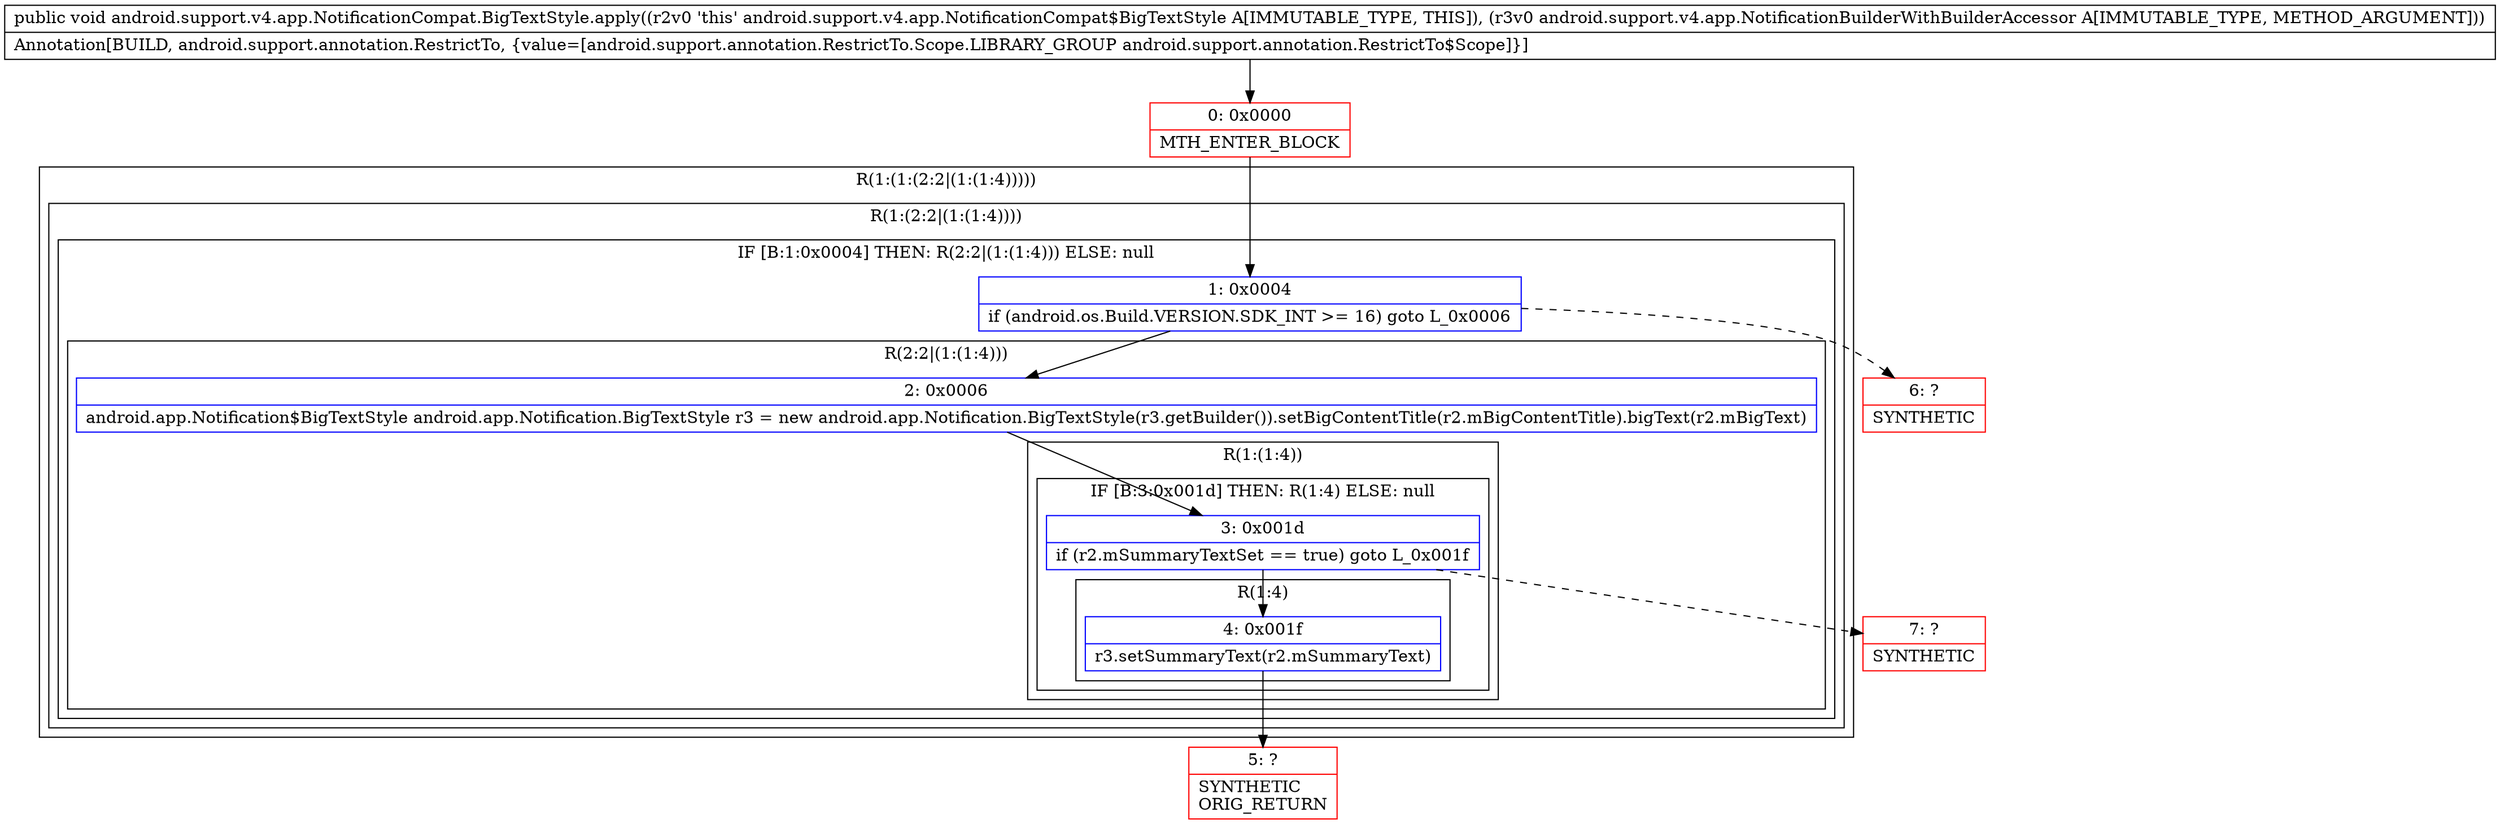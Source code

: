 digraph "CFG forandroid.support.v4.app.NotificationCompat.BigTextStyle.apply(Landroid\/support\/v4\/app\/NotificationBuilderWithBuilderAccessor;)V" {
subgraph cluster_Region_212759988 {
label = "R(1:(1:(2:2|(1:(1:4)))))";
node [shape=record,color=blue];
subgraph cluster_Region_79355099 {
label = "R(1:(2:2|(1:(1:4))))";
node [shape=record,color=blue];
subgraph cluster_IfRegion_153081478 {
label = "IF [B:1:0x0004] THEN: R(2:2|(1:(1:4))) ELSE: null";
node [shape=record,color=blue];
Node_1 [shape=record,label="{1\:\ 0x0004|if (android.os.Build.VERSION.SDK_INT \>= 16) goto L_0x0006\l}"];
subgraph cluster_Region_1739830969 {
label = "R(2:2|(1:(1:4)))";
node [shape=record,color=blue];
Node_2 [shape=record,label="{2\:\ 0x0006|android.app.Notification$BigTextStyle android.app.Notification.BigTextStyle r3 = new android.app.Notification.BigTextStyle(r3.getBuilder()).setBigContentTitle(r2.mBigContentTitle).bigText(r2.mBigText)\l}"];
subgraph cluster_Region_1047623007 {
label = "R(1:(1:4))";
node [shape=record,color=blue];
subgraph cluster_IfRegion_1091417328 {
label = "IF [B:3:0x001d] THEN: R(1:4) ELSE: null";
node [shape=record,color=blue];
Node_3 [shape=record,label="{3\:\ 0x001d|if (r2.mSummaryTextSet == true) goto L_0x001f\l}"];
subgraph cluster_Region_844582672 {
label = "R(1:4)";
node [shape=record,color=blue];
Node_4 [shape=record,label="{4\:\ 0x001f|r3.setSummaryText(r2.mSummaryText)\l}"];
}
}
}
}
}
}
}
Node_0 [shape=record,color=red,label="{0\:\ 0x0000|MTH_ENTER_BLOCK\l}"];
Node_5 [shape=record,color=red,label="{5\:\ ?|SYNTHETIC\lORIG_RETURN\l}"];
Node_6 [shape=record,color=red,label="{6\:\ ?|SYNTHETIC\l}"];
Node_7 [shape=record,color=red,label="{7\:\ ?|SYNTHETIC\l}"];
MethodNode[shape=record,label="{public void android.support.v4.app.NotificationCompat.BigTextStyle.apply((r2v0 'this' android.support.v4.app.NotificationCompat$BigTextStyle A[IMMUTABLE_TYPE, THIS]), (r3v0 android.support.v4.app.NotificationBuilderWithBuilderAccessor A[IMMUTABLE_TYPE, METHOD_ARGUMENT]))  | Annotation[BUILD, android.support.annotation.RestrictTo, \{value=[android.support.annotation.RestrictTo.Scope.LIBRARY_GROUP android.support.annotation.RestrictTo$Scope]\}]\l}"];
MethodNode -> Node_0;
Node_1 -> Node_2;
Node_1 -> Node_6[style=dashed];
Node_2 -> Node_3;
Node_3 -> Node_4;
Node_3 -> Node_7[style=dashed];
Node_4 -> Node_5;
Node_0 -> Node_1;
}

